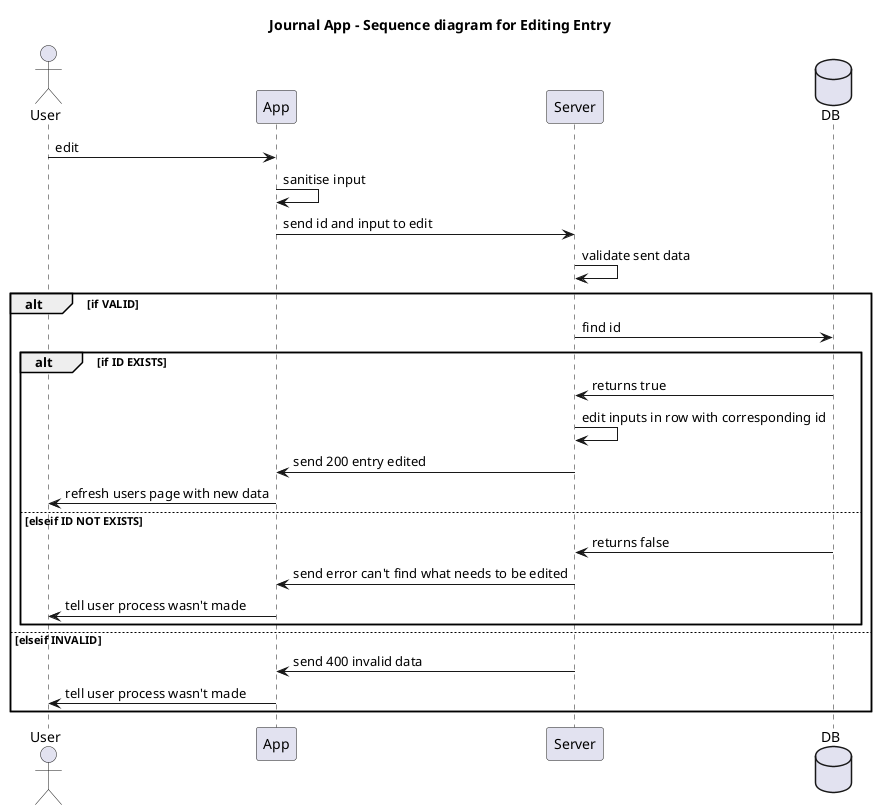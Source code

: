 @startuml

title Journal App - Sequence diagram for Editing Entry

actor User

User -> App: edit

App -> App: sanitise input

App -> Server: send id and input to edit


Server -> Server: validate sent data

alt if VALID

  database DB
  Server -> DB: find id

  alt if ID EXISTS
    DB -> Server: returns true
    Server -> Server: edit inputs in row with corresponding id
    Server -> App: send 200 entry edited
    App -> User: refresh users page with new data
  else elseif ID NOT EXISTS
    DB -> Server: returns false
    Server -> App: send error can't find what needs to be edited
    App -> User: tell user process wasn't made
  end

else elseif INVALID
  Server -> App: send 400 invalid data
  App -> User: tell user process wasn't made
end

@enduml